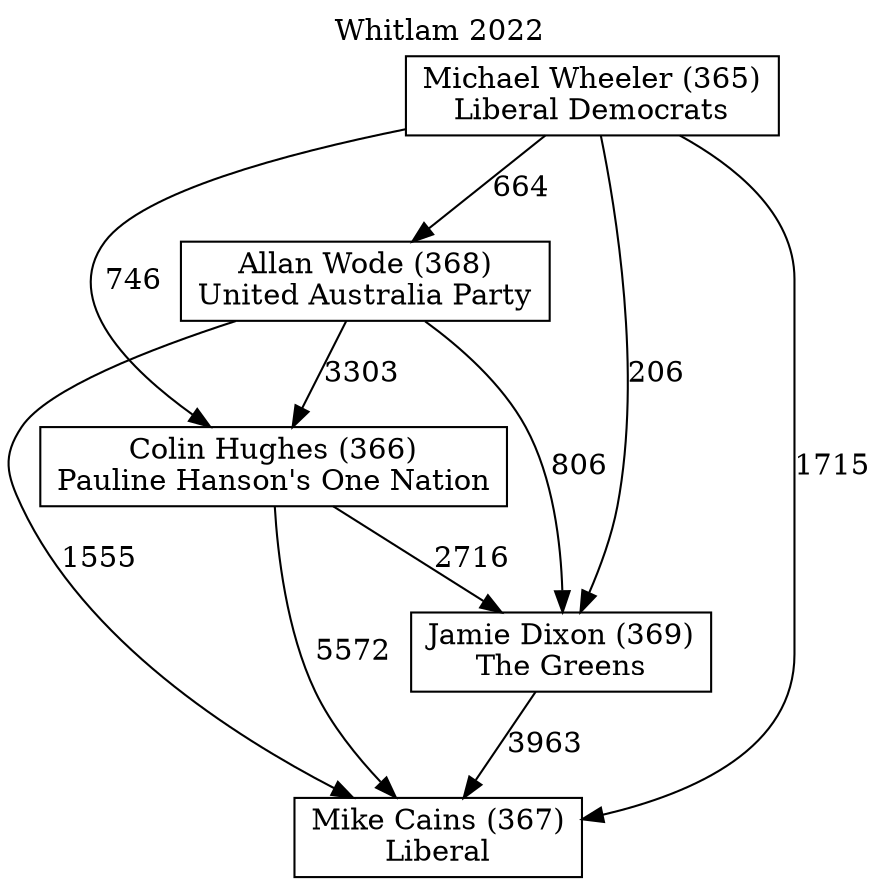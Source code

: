 // House preference flow
digraph "Mike Cains (367)_Whitlam_2022" {
	graph [label="Whitlam 2022" labelloc=t mclimit=10]
	node [shape=box]
	"Mike Cains (367)" [label="Mike Cains (367)
Liberal"]
	"Jamie Dixon (369)" [label="Jamie Dixon (369)
The Greens"]
	"Colin Hughes (366)" [label="Colin Hughes (366)
Pauline Hanson's One Nation"]
	"Allan Wode (368)" [label="Allan Wode (368)
United Australia Party"]
	"Michael Wheeler (365)" [label="Michael Wheeler (365)
Liberal Democrats"]
	"Jamie Dixon (369)" -> "Mike Cains (367)" [label=3963]
	"Colin Hughes (366)" -> "Jamie Dixon (369)" [label=2716]
	"Allan Wode (368)" -> "Colin Hughes (366)" [label=3303]
	"Michael Wheeler (365)" -> "Allan Wode (368)" [label=664]
	"Colin Hughes (366)" -> "Mike Cains (367)" [label=5572]
	"Allan Wode (368)" -> "Mike Cains (367)" [label=1555]
	"Michael Wheeler (365)" -> "Mike Cains (367)" [label=1715]
	"Michael Wheeler (365)" -> "Colin Hughes (366)" [label=746]
	"Allan Wode (368)" -> "Jamie Dixon (369)" [label=806]
	"Michael Wheeler (365)" -> "Jamie Dixon (369)" [label=206]
}
